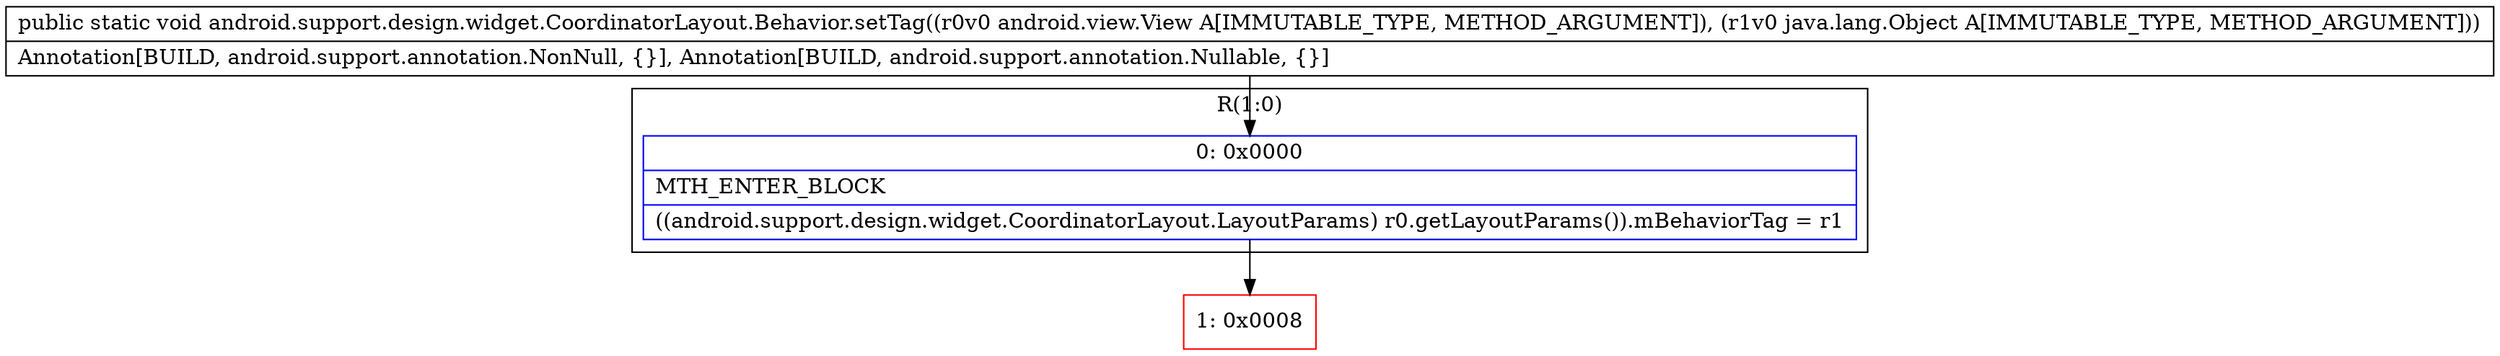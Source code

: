 digraph "CFG forandroid.support.design.widget.CoordinatorLayout.Behavior.setTag(Landroid\/view\/View;Ljava\/lang\/Object;)V" {
subgraph cluster_Region_1597489191 {
label = "R(1:0)";
node [shape=record,color=blue];
Node_0 [shape=record,label="{0\:\ 0x0000|MTH_ENTER_BLOCK\l|((android.support.design.widget.CoordinatorLayout.LayoutParams) r0.getLayoutParams()).mBehaviorTag = r1\l}"];
}
Node_1 [shape=record,color=red,label="{1\:\ 0x0008}"];
MethodNode[shape=record,label="{public static void android.support.design.widget.CoordinatorLayout.Behavior.setTag((r0v0 android.view.View A[IMMUTABLE_TYPE, METHOD_ARGUMENT]), (r1v0 java.lang.Object A[IMMUTABLE_TYPE, METHOD_ARGUMENT]))  | Annotation[BUILD, android.support.annotation.NonNull, \{\}], Annotation[BUILD, android.support.annotation.Nullable, \{\}]\l}"];
MethodNode -> Node_0;
Node_0 -> Node_1;
}

